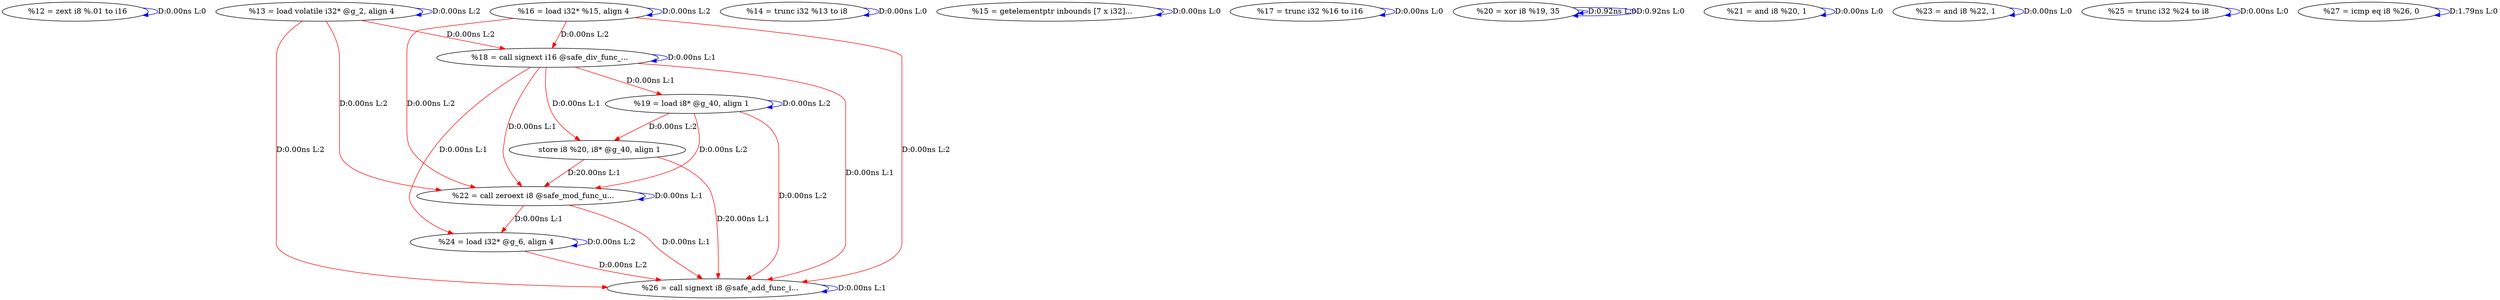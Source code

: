 digraph {
Node0x31bdb10[label="  %12 = zext i8 %.01 to i16"];
Node0x31bdb10 -> Node0x31bdb10[label="D:0.00ns L:0",color=blue];
Node0x31bdbf0[label="  %13 = load volatile i32* @g_2, align 4"];
Node0x31bdbf0 -> Node0x31bdbf0[label="D:0.00ns L:2",color=blue];
Node0x31be050[label="  %18 = call signext i16 @safe_div_func_..."];
Node0x31bdbf0 -> Node0x31be050[label="D:0.00ns L:2",color=red];
Node0x31be4b0[label="  %22 = call zeroext i8 @safe_mod_func_u..."];
Node0x31bdbf0 -> Node0x31be4b0[label="D:0.00ns L:2",color=red];
Node0x31be830[label="  %26 = call signext i8 @safe_add_func_i..."];
Node0x31bdbf0 -> Node0x31be830[label="D:0.00ns L:2",color=red];
Node0x31bdcd0[label="  %14 = trunc i32 %13 to i8"];
Node0x31bdcd0 -> Node0x31bdcd0[label="D:0.00ns L:0",color=blue];
Node0x31bddb0[label="  %15 = getelementptr inbounds [7 x i32]..."];
Node0x31bddb0 -> Node0x31bddb0[label="D:0.00ns L:0",color=blue];
Node0x31bde90[label="  %16 = load i32* %15, align 4"];
Node0x31bde90 -> Node0x31bde90[label="D:0.00ns L:2",color=blue];
Node0x31bde90 -> Node0x31be050[label="D:0.00ns L:2",color=red];
Node0x31bde90 -> Node0x31be4b0[label="D:0.00ns L:2",color=red];
Node0x31bde90 -> Node0x31be830[label="D:0.00ns L:2",color=red];
Node0x31bdf70[label="  %17 = trunc i32 %16 to i16"];
Node0x31bdf70 -> Node0x31bdf70[label="D:0.00ns L:0",color=blue];
Node0x31be050 -> Node0x31be050[label="D:0.00ns L:1",color=blue];
Node0x31be130[label="  %19 = load i8* @g_40, align 1"];
Node0x31be050 -> Node0x31be130[label="D:0.00ns L:1",color=red];
Node0x31be2f0[label="  store i8 %20, i8* @g_40, align 1"];
Node0x31be050 -> Node0x31be2f0[label="D:0.00ns L:1",color=red];
Node0x31be050 -> Node0x31be4b0[label="D:0.00ns L:1",color=red];
Node0x31be670[label="  %24 = load i32* @g_6, align 4"];
Node0x31be050 -> Node0x31be670[label="D:0.00ns L:1",color=red];
Node0x31be050 -> Node0x31be830[label="D:0.00ns L:1",color=red];
Node0x31be130 -> Node0x31be130[label="D:0.00ns L:2",color=blue];
Node0x31be130 -> Node0x31be2f0[label="D:0.00ns L:2",color=red];
Node0x31be130 -> Node0x31be4b0[label="D:0.00ns L:2",color=red];
Node0x31be130 -> Node0x31be830[label="D:0.00ns L:2",color=red];
Node0x31be210[label="  %20 = xor i8 %19, 35"];
Node0x31be210 -> Node0x31be210[label="D:0.92ns L:0",color=blue];
Node0x31be210 -> Node0x31be210[label="D:0.92ns L:0",color=blue];
Node0x31be2f0 -> Node0x31be4b0[label="D:20.00ns L:1",color=red];
Node0x31be2f0 -> Node0x31be830[label="D:20.00ns L:1",color=red];
Node0x31be3d0[label="  %21 = and i8 %20, 1"];
Node0x31be3d0 -> Node0x31be3d0[label="D:0.00ns L:0",color=blue];
Node0x31be4b0 -> Node0x31be4b0[label="D:0.00ns L:1",color=blue];
Node0x31be4b0 -> Node0x31be670[label="D:0.00ns L:1",color=red];
Node0x31be4b0 -> Node0x31be830[label="D:0.00ns L:1",color=red];
Node0x31be590[label="  %23 = and i8 %22, 1"];
Node0x31be590 -> Node0x31be590[label="D:0.00ns L:0",color=blue];
Node0x31be670 -> Node0x31be670[label="D:0.00ns L:2",color=blue];
Node0x31be670 -> Node0x31be830[label="D:0.00ns L:2",color=red];
Node0x31be750[label="  %25 = trunc i32 %24 to i8"];
Node0x31be750 -> Node0x31be750[label="D:0.00ns L:0",color=blue];
Node0x31be830 -> Node0x31be830[label="D:0.00ns L:1",color=blue];
Node0x31be910[label="  %27 = icmp eq i8 %26, 0"];
Node0x31be910 -> Node0x31be910[label="D:1.79ns L:0",color=blue];
}
